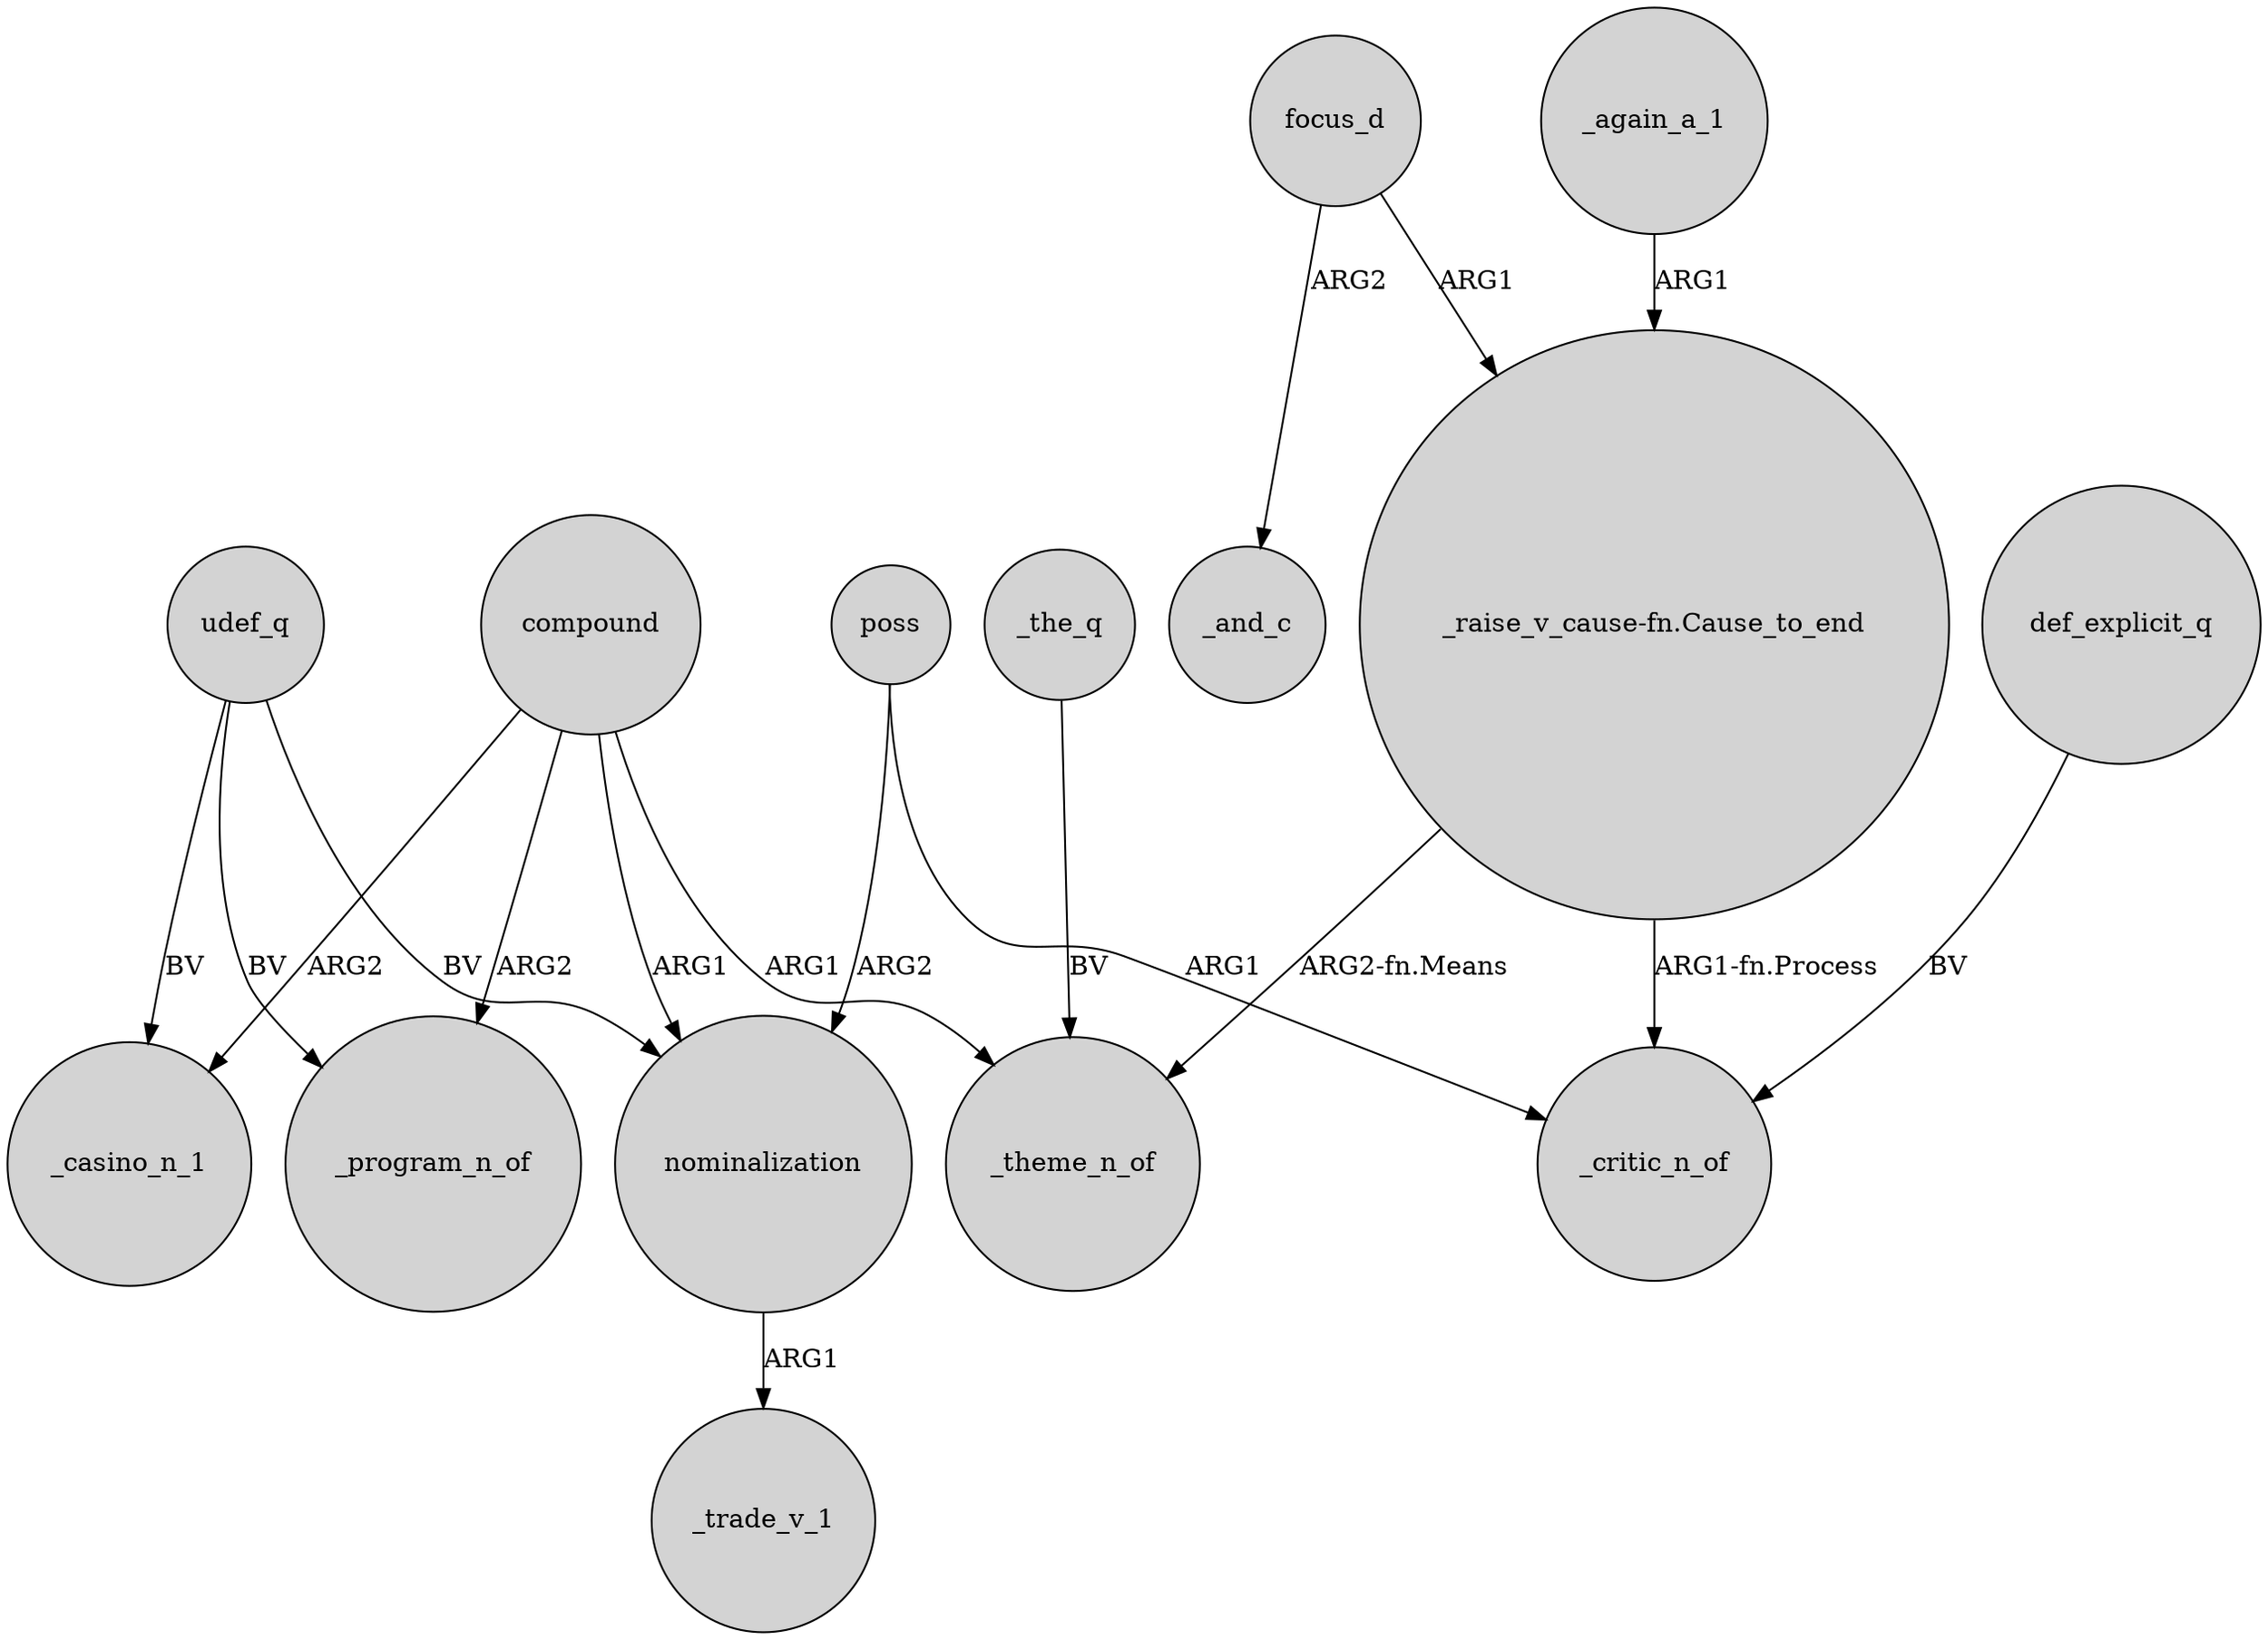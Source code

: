 digraph {
	node [shape=circle style=filled]
	compound -> nominalization [label=ARG1]
	"_raise_v_cause-fn.Cause_to_end" -> _theme_n_of [label="ARG2-fn.Means"]
	udef_q -> _casino_n_1 [label=BV]
	compound -> _casino_n_1 [label=ARG2]
	poss -> nominalization [label=ARG2]
	_again_a_1 -> "_raise_v_cause-fn.Cause_to_end" [label=ARG1]
	udef_q -> _program_n_of [label=BV]
	_the_q -> _theme_n_of [label=BV]
	def_explicit_q -> _critic_n_of [label=BV]
	udef_q -> nominalization [label=BV]
	poss -> _critic_n_of [label=ARG1]
	compound -> _theme_n_of [label=ARG1]
	compound -> _program_n_of [label=ARG2]
	nominalization -> _trade_v_1 [label=ARG1]
	focus_d -> "_raise_v_cause-fn.Cause_to_end" [label=ARG1]
	focus_d -> _and_c [label=ARG2]
	"_raise_v_cause-fn.Cause_to_end" -> _critic_n_of [label="ARG1-fn.Process"]
}
